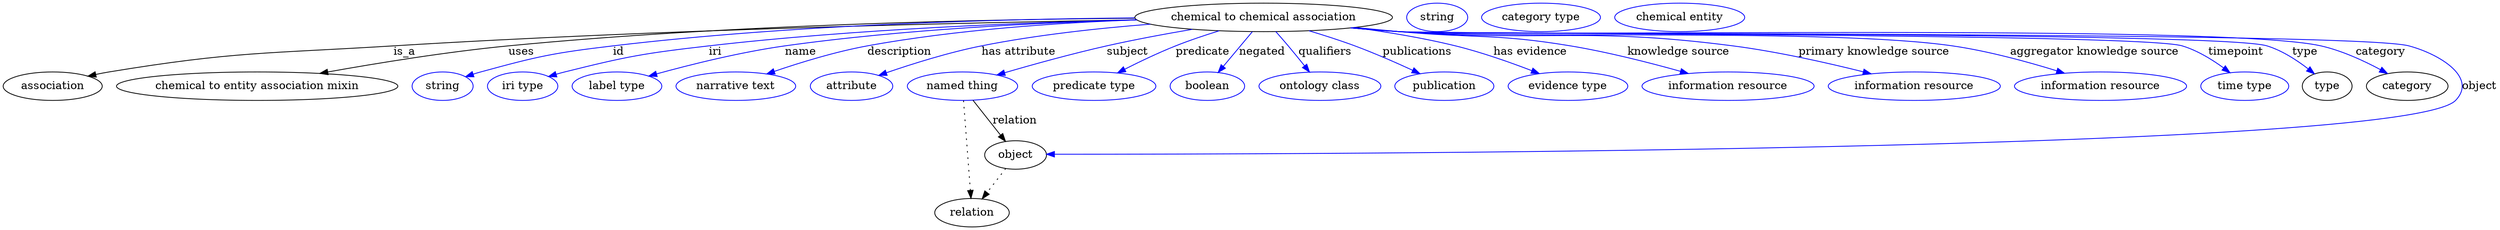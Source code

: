 digraph {
	graph [bb="0,0,3143.4,283"];
	node [label="\N"];
	"chemical to chemical association"	[height=0.5,
		label="chemical to chemical association",
		pos="1588.4,265",
		width=4.5135];
	association	[height=0.5,
		pos="62.394,178",
		width=1.7332];
	"chemical to chemical association" -> association	[label=is_a,
		lp="506.39,221.5",
		pos="e,107.14,190.59 1428.1,261.89 1214.4,258.39 824.67,249.6 492.39,229 332.92,219.11 292.09,221.76 134.39,196 128.71,195.07 122.81,\
193.95 116.94,192.72"];
	"chemical to entity association mixin"	[height=0.5,
		pos="320.39,178",
		width=4.9287];
	"chemical to chemical association" -> "chemical to entity association mixin"	[label=uses,
		lp="653.89,221.5",
		pos="e,399.53,194.18 1426,263.92 1236.4,262.47 913.46,255.75 637.39,229 560.01,221.5 472.81,207.32 409.48,195.97"];
	id	[color=blue,
		height=0.5,
		label=string,
		pos="554.39,178",
		width=1.0652];
	"chemical to chemical association" -> id	[color=blue,
		label=id,
		lp="775.39,221.5",
		pos="e,583.12,189.93 1426,264.4 1260.1,263.09 995.46,256.25 768.39,229 693.71,220.04 674.92,215.94 602.39,196 599.24,195.13 596,194.16 \
592.75,193.13",
		style=solid];
	iri	[color=blue,
		height=0.5,
		label="iri type",
		pos="655.39,178",
		width=1.2277];
	"chemical to chemical association" -> iri	[color=blue,
		label=iri,
		lp="897.39,221.5",
		pos="e,688,190.19 1428.3,261.91 1286.3,258.64 1073.5,250.3 889.39,229 808.17,219.6 787.72,215.86 708.39,196 704.96,195.14 701.43,194.18 \
697.89,193.16",
		style=solid];
	name	[color=blue,
		height=0.5,
		label="label type",
		pos="774.39,178",
		width=1.5707];
	"chemical to chemical association" -> name	[color=blue,
		label=name,
		lp="1005.4,221.5",
		pos="e,814.42,190.81 1428,261.91 1306.1,258.58 1134.5,250.15 985.39,229 929.49,221.07 866.67,205.27 824.23,193.55",
		style=solid];
	description	[color=blue,
		height=0.5,
		label="narrative text",
		pos="924.39,178",
		width=2.0943];
	"chemical to chemical association" -> description	[color=blue,
		label=description,
		lp="1128.9,221.5",
		pos="e,963.21,193.56 1428.2,261.98 1329.5,258.46 1200.8,249.79 1088.4,229 1048.7,221.66 1005.1,208.09 972.85,196.93",
		style=solid];
	"has attribute"	[color=blue,
		height=0.5,
		label=attribute,
		pos="1069.4,178",
		width=1.4443];
	"chemical to chemical association" -> "has attribute"	[color=blue,
		label="has attribute",
		lp="1279.4,221.5",
		pos="e,1103.5,191.66 1445,256.45 1379.7,251.34 1301.7,242.88 1232.4,229 1191.2,220.75 1145.6,206.29 1113.2,195.04",
		style=solid];
	subject	[color=blue,
		height=0.5,
		label="named thing",
		pos="1209.4,178",
		width=1.9318];
	"chemical to chemical association" -> subject	[color=blue,
		label=subject,
		lp="1416.4,221.5",
		pos="e,1252.6,192.18 1498.3,249.93 1464.4,244.14 1425.5,236.93 1390.4,229 1346.9,219.18 1298.3,205.6 1262.4,195.07",
		style=solid];
	predicate	[color=blue,
		height=0.5,
		label="predicate type",
		pos="1375.4,178",
		width=2.1665];
	"chemical to chemical association" -> predicate	[color=blue,
		label=predicate,
		lp="1511.4,221.5",
		pos="e,1404.8,194.86 1532.2,248.08 1514.5,242.58 1494.9,236.02 1477.4,229 1455.8,220.37 1432.5,209.11 1413.7,199.45",
		style=solid];
	negated	[color=blue,
		height=0.5,
		label=boolean,
		pos="1518.4,178",
		width=1.2999];
	"chemical to chemical association" -> negated	[color=blue,
		label=negated,
		lp="1587.4,221.5",
		pos="e,1531.8,195.31 1574.2,246.8 1563.9,234.23 1549.7,217.01 1538.2,203.08",
		style=solid];
	qualifiers	[color=blue,
		height=0.5,
		label="ontology class",
		pos="1659.4,178",
		width=2.1304];
	"chemical to chemical association" -> qualifiers	[color=blue,
		label=qualifiers,
		lp="1666.9,221.5",
		pos="e,1646.7,195.93 1604.6,246.79 1609.8,241.2 1615.4,234.91 1620.4,229 1627.1,221.01 1634.3,212.07 1640.5,203.97",
		style=solid];
	publications	[color=blue,
		height=0.5,
		label=publication,
		pos="1816.4,178",
		width=1.7332];
	"chemical to chemical association" -> publications	[color=blue,
		label=publications,
		lp="1783.4,221.5",
		pos="e,1785.9,193.86 1646.1,248.16 1664.9,242.59 1685.7,235.97 1704.4,229 1728.8,219.91 1755.4,208.1 1776.6,198.24",
		style=solid];
	"has evidence"	[color=blue,
		height=0.5,
		label="evidence type",
		pos="1972.4,178",
		width=2.0943];
	"chemical to chemical association" -> "has evidence"	[color=blue,
		label="has evidence",
		lp="1925.9,221.5",
		pos="e,1936.5,193.96 1703,252.22 1743.9,246.78 1790,239.21 1831.4,229 1864,220.96 1899.5,208.31 1926.8,197.75",
		style=solid];
	"knowledge source"	[color=blue,
		height=0.5,
		label="information resource",
		pos="2174.4,178",
		width=3.015];
	"chemical to chemical association" -> "knowledge source"	[color=blue,
		label="knowledge source",
		lp="2112.9,221.5",
		pos="e,2124.4,194.05 1704,252.33 1722.9,250.49 1742.2,248.66 1760.4,247 1856.3,238.26 1881.4,244.85 1976.4,229 2023.5,221.15 2075.8,207.73 \
2114.8,196.77",
		style=solid];
	"primary knowledge source"	[color=blue,
		height=0.5,
		label="information resource",
		pos="2409.4,178",
		width=3.015];
	"chemical to chemical association" -> "primary knowledge source"	[color=blue,
		label="primary knowledge source",
		lp="2359.4,221.5",
		pos="e,2355,193.7 1700.7,251.99 1720.6,250.12 1741.1,248.37 1760.4,247 1947.2,233.78 1995.7,253.15 2181.4,229 2237.4,221.72 2299.9,207.56 \
2345.3,196.17",
		style=solid];
	"aggregator knowledge source"	[color=blue,
		height=0.5,
		label="information resource",
		pos="2644.4,178",
		width=3.015];
	"chemical to chemical association" -> "aggregator knowledge source"	[color=blue,
		label="aggregator knowledge source",
		lp="2637.9,221.5",
		pos="e,2599.2,194.39 1699.3,251.84 1719.6,249.96 1740.6,248.23 1760.4,247 1915.3,237.36 2304.8,251.3 2458.4,229 2503.2,222.5 2552.6,208.91 \
2589.2,197.53",
		style=solid];
	timepoint	[color=blue,
		height=0.5,
		label="time type",
		pos="2826.4,178",
		width=1.5346];
	"chemical to chemical association" -> timepoint	[color=blue,
		label=timepoint,
		lp="2816.4,221.5",
		pos="e,2808,194.99 1698.9,251.76 1719.3,249.87 1740.5,248.16 1760.4,247 1815.2,243.8 2695.9,244.92 2748.4,229 2767,223.36 2785.4,211.9 \
2799.7,201.37",
		style=solid];
	type	[height=0.5,
		pos="2930.4,178",
		width=0.86659];
	"chemical to chemical association" -> type	[color=blue,
		label=type,
		lp="2903.4,221.5",
		pos="e,2914.6,193.55 1698.9,251.73 1719.3,249.84 1740.5,248.15 1760.4,247 1821.1,243.5 2797.3,247.11 2855.4,229 2874.2,223.14 2892.6,\
210.95 2906.5,200.08",
		style=solid];
	category	[height=0.5,
		pos="3031.4,178",
		width=1.4263];
	"chemical to chemical association" -> category	[color=blue,
		label=category,
		lp="2998.9,221.5",
		pos="e,3006.7,194.07 1698.9,251.71 1719.3,249.83 1740.5,248.14 1760.4,247 1889.4,239.64 2797.4,257.77 2923.4,229 2949.6,223.02 2977.1,\
210.2 2997.7,199.05",
		style=solid];
	object	[height=0.5,
		pos="1276.4,91",
		width=1.0832];
	"chemical to chemical association" -> object	[color=blue,
		label=object,
		lp="3121.4,178",
		pos="e,1315.8,91.947 1698.4,251.73 1719,249.84 1740.3,248.13 1760.4,247 1831.1,243.02 2966.2,247.84 3034.4,229 3072.7,218.41 3119,188.65 \
3091.4,160 3028.4,94.628 1610.1,91.842 1325.8,91.942",
		style=solid];
	subject -> object	[label=relation,
		lp="1275.4,134.5",
		pos="e,1263.6,108.18 1222.6,160.21 1232.5,147.71 1246.1,130.45 1257.1,116.43"];
	relation	[height=0.5,
		pos="1221.4,18",
		width=1.2999];
	subject -> relation	[pos="e,1220.1,36.188 1210.7,159.79 1212.8,132.48 1216.8,78.994 1219.3,46.38",
		style=dotted];
	association_type	[color=blue,
		height=0.5,
		label=string,
		pos="1807.4,265",
		width=1.0652];
	association_category	[color=blue,
		height=0.5,
		label="category type",
		pos="1938.4,265",
		width=2.0762];
	object -> relation	[pos="e,1234.2,35.54 1263.9,73.889 1257,64.939 1248.2,53.617 1240.4,43.584",
		style=dotted];
	"chemical to chemical association_object"	[color=blue,
		height=0.5,
		label="chemical entity",
		pos="2113.4,265",
		width=2.2748];
}
